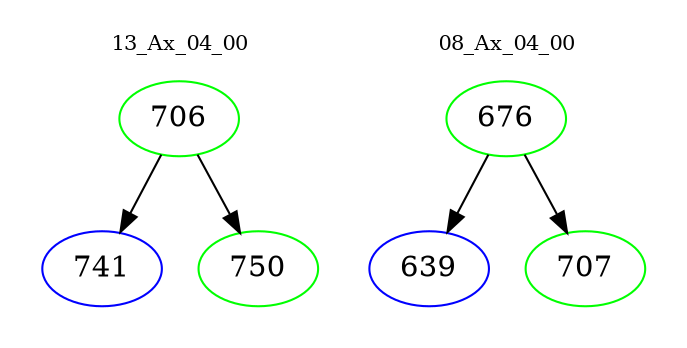 digraph{
subgraph cluster_0 {
color = white
label = "13_Ax_04_00";
fontsize=10;
T0_706 [label="706", color="green"]
T0_706 -> T0_741 [color="black"]
T0_741 [label="741", color="blue"]
T0_706 -> T0_750 [color="black"]
T0_750 [label="750", color="green"]
}
subgraph cluster_1 {
color = white
label = "08_Ax_04_00";
fontsize=10;
T1_676 [label="676", color="green"]
T1_676 -> T1_639 [color="black"]
T1_639 [label="639", color="blue"]
T1_676 -> T1_707 [color="black"]
T1_707 [label="707", color="green"]
}
}
